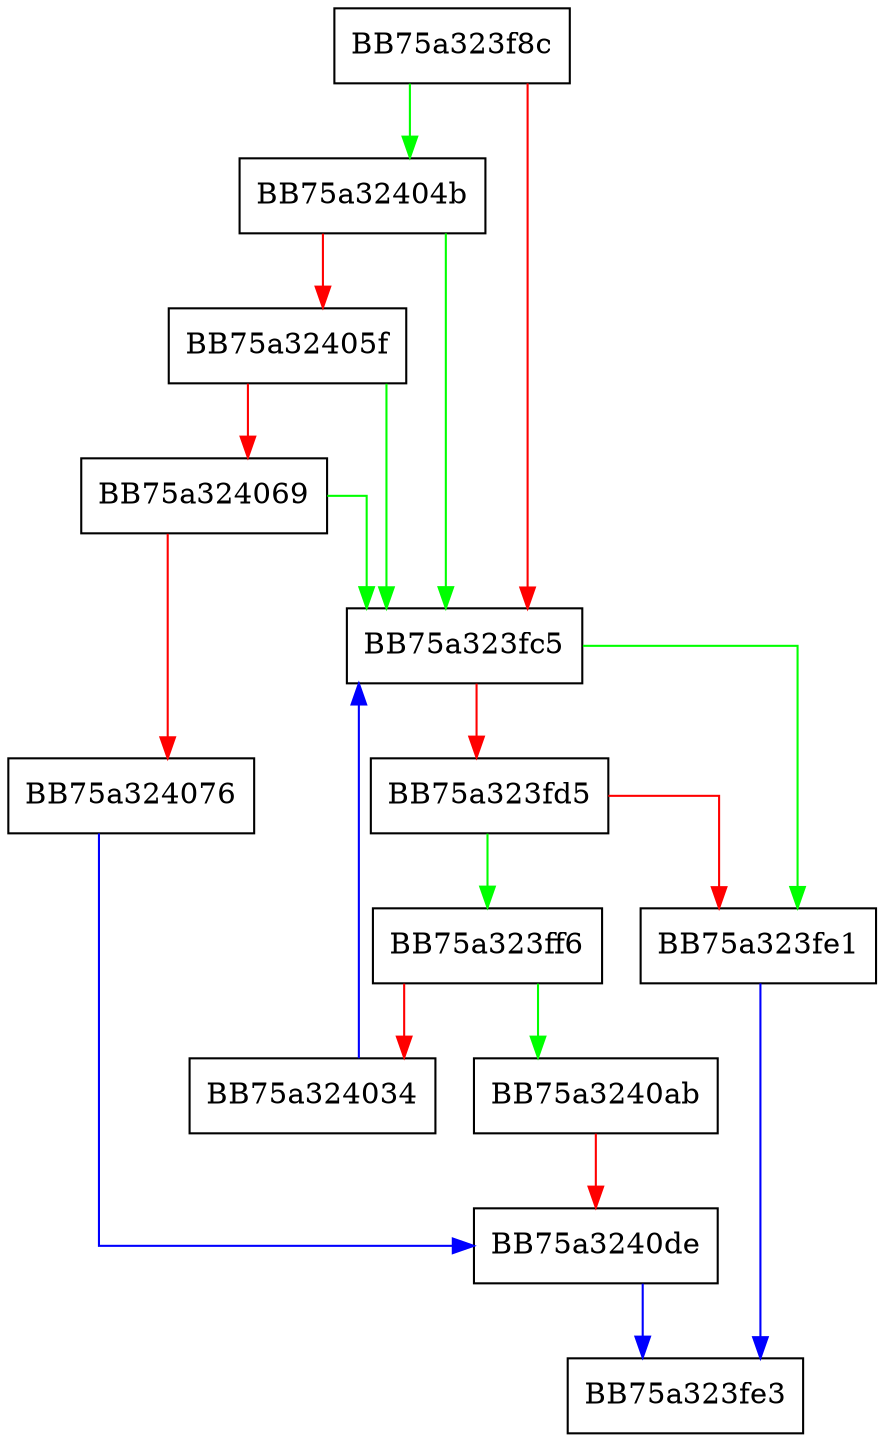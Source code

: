 digraph unwind_alts {
  node [shape="box"];
  graph [splines=ortho];
  BB75a323f8c -> BB75a32404b [color="green"];
  BB75a323f8c -> BB75a323fc5 [color="red"];
  BB75a323fc5 -> BB75a323fe1 [color="green"];
  BB75a323fc5 -> BB75a323fd5 [color="red"];
  BB75a323fd5 -> BB75a323ff6 [color="green"];
  BB75a323fd5 -> BB75a323fe1 [color="red"];
  BB75a323fe1 -> BB75a323fe3 [color="blue"];
  BB75a323ff6 -> BB75a3240ab [color="green"];
  BB75a323ff6 -> BB75a324034 [color="red"];
  BB75a324034 -> BB75a323fc5 [color="blue"];
  BB75a32404b -> BB75a323fc5 [color="green"];
  BB75a32404b -> BB75a32405f [color="red"];
  BB75a32405f -> BB75a323fc5 [color="green"];
  BB75a32405f -> BB75a324069 [color="red"];
  BB75a324069 -> BB75a323fc5 [color="green"];
  BB75a324069 -> BB75a324076 [color="red"];
  BB75a324076 -> BB75a3240de [color="blue"];
  BB75a3240ab -> BB75a3240de [color="red"];
  BB75a3240de -> BB75a323fe3 [color="blue"];
}